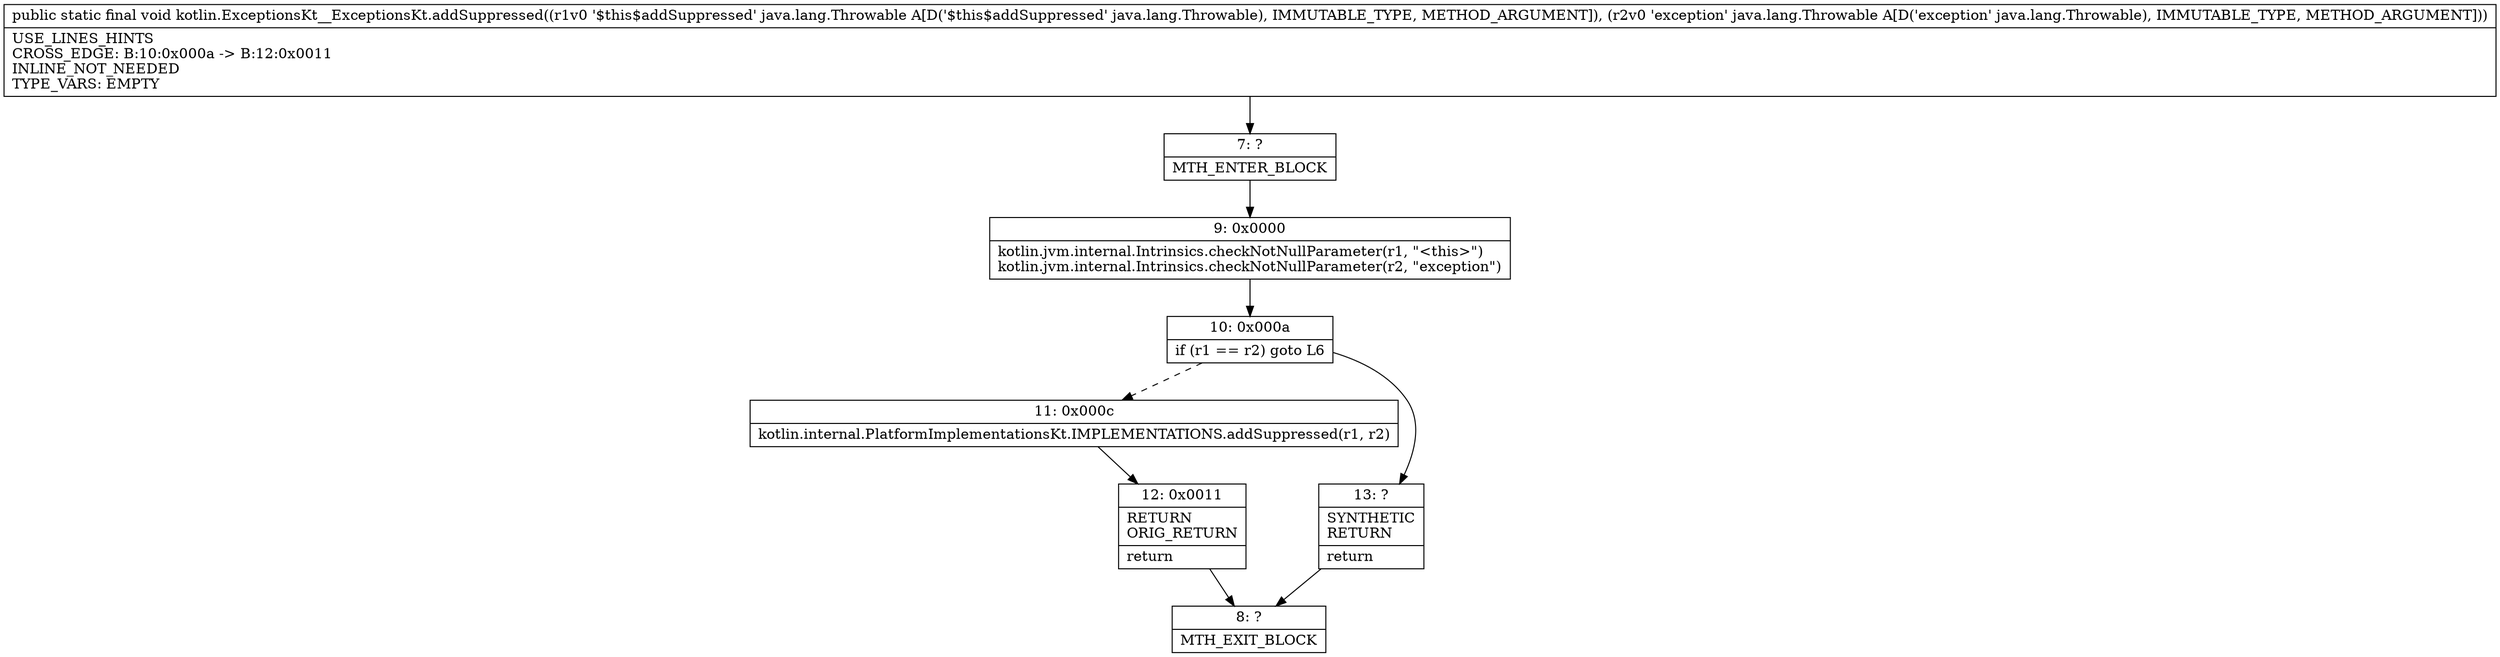 digraph "CFG forkotlin.ExceptionsKt__ExceptionsKt.addSuppressed(Ljava\/lang\/Throwable;Ljava\/lang\/Throwable;)V" {
Node_7 [shape=record,label="{7\:\ ?|MTH_ENTER_BLOCK\l}"];
Node_9 [shape=record,label="{9\:\ 0x0000|kotlin.jvm.internal.Intrinsics.checkNotNullParameter(r1, \"\<this\>\")\lkotlin.jvm.internal.Intrinsics.checkNotNullParameter(r2, \"exception\")\l}"];
Node_10 [shape=record,label="{10\:\ 0x000a|if (r1 == r2) goto L6\l}"];
Node_11 [shape=record,label="{11\:\ 0x000c|kotlin.internal.PlatformImplementationsKt.IMPLEMENTATIONS.addSuppressed(r1, r2)\l}"];
Node_12 [shape=record,label="{12\:\ 0x0011|RETURN\lORIG_RETURN\l|return\l}"];
Node_8 [shape=record,label="{8\:\ ?|MTH_EXIT_BLOCK\l}"];
Node_13 [shape=record,label="{13\:\ ?|SYNTHETIC\lRETURN\l|return\l}"];
MethodNode[shape=record,label="{public static final void kotlin.ExceptionsKt__ExceptionsKt.addSuppressed((r1v0 '$this$addSuppressed' java.lang.Throwable A[D('$this$addSuppressed' java.lang.Throwable), IMMUTABLE_TYPE, METHOD_ARGUMENT]), (r2v0 'exception' java.lang.Throwable A[D('exception' java.lang.Throwable), IMMUTABLE_TYPE, METHOD_ARGUMENT]))  | USE_LINES_HINTS\lCROSS_EDGE: B:10:0x000a \-\> B:12:0x0011\lINLINE_NOT_NEEDED\lTYPE_VARS: EMPTY\l}"];
MethodNode -> Node_7;Node_7 -> Node_9;
Node_9 -> Node_10;
Node_10 -> Node_11[style=dashed];
Node_10 -> Node_13;
Node_11 -> Node_12;
Node_12 -> Node_8;
Node_13 -> Node_8;
}

